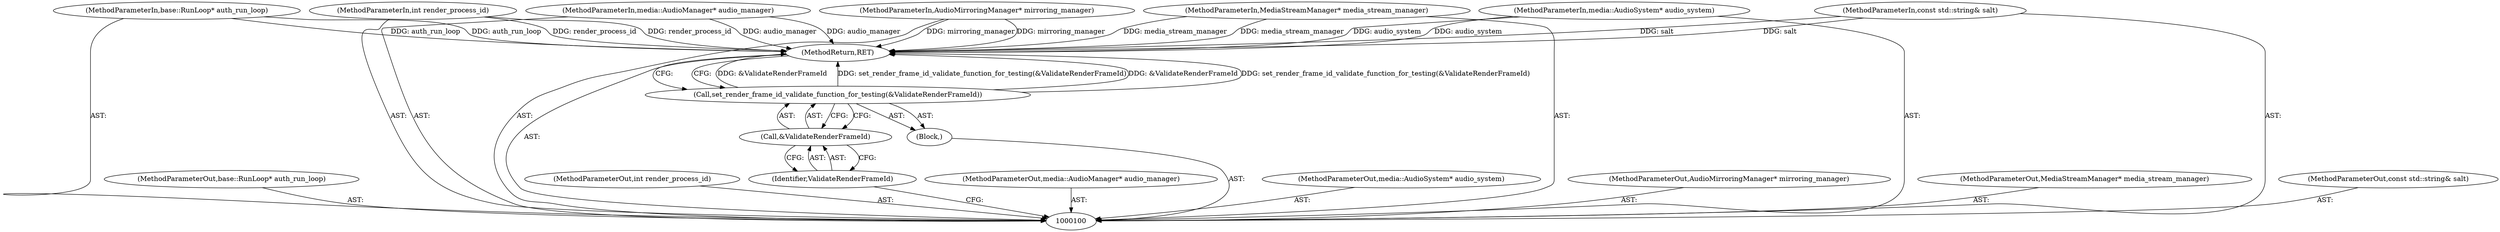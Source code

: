 digraph "0_Chrome_04ff52bb66284467ccb43d90800013b89ee8db75_5" {
"1000101" [label="(MethodParameterIn,base::RunLoop* auth_run_loop)"];
"1000131" [label="(MethodParameterOut,base::RunLoop* auth_run_loop)"];
"1000112" [label="(MethodReturn,RET)"];
"1000108" [label="(Block,)"];
"1000109" [label="(Call,set_render_frame_id_validate_function_for_testing(&ValidateRenderFrameId))"];
"1000110" [label="(Call,&ValidateRenderFrameId)"];
"1000111" [label="(Identifier,ValidateRenderFrameId)"];
"1000102" [label="(MethodParameterIn,int render_process_id)"];
"1000132" [label="(MethodParameterOut,int render_process_id)"];
"1000103" [label="(MethodParameterIn,media::AudioManager* audio_manager)"];
"1000133" [label="(MethodParameterOut,media::AudioManager* audio_manager)"];
"1000104" [label="(MethodParameterIn,media::AudioSystem* audio_system)"];
"1000134" [label="(MethodParameterOut,media::AudioSystem* audio_system)"];
"1000105" [label="(MethodParameterIn,AudioMirroringManager* mirroring_manager)"];
"1000135" [label="(MethodParameterOut,AudioMirroringManager* mirroring_manager)"];
"1000106" [label="(MethodParameterIn,MediaStreamManager* media_stream_manager)"];
"1000136" [label="(MethodParameterOut,MediaStreamManager* media_stream_manager)"];
"1000107" [label="(MethodParameterIn,const std::string& salt)"];
"1000137" [label="(MethodParameterOut,const std::string& salt)"];
"1000101" -> "1000100"  [label="AST: "];
"1000101" -> "1000112"  [label="DDG: auth_run_loop"];
"1000131" -> "1000100"  [label="AST: "];
"1000112" -> "1000100"  [label="AST: "];
"1000112" -> "1000109"  [label="CFG: "];
"1000107" -> "1000112"  [label="DDG: salt"];
"1000104" -> "1000112"  [label="DDG: audio_system"];
"1000105" -> "1000112"  [label="DDG: mirroring_manager"];
"1000103" -> "1000112"  [label="DDG: audio_manager"];
"1000102" -> "1000112"  [label="DDG: render_process_id"];
"1000101" -> "1000112"  [label="DDG: auth_run_loop"];
"1000109" -> "1000112"  [label="DDG: &ValidateRenderFrameId"];
"1000109" -> "1000112"  [label="DDG: set_render_frame_id_validate_function_for_testing(&ValidateRenderFrameId)"];
"1000106" -> "1000112"  [label="DDG: media_stream_manager"];
"1000108" -> "1000100"  [label="AST: "];
"1000109" -> "1000108"  [label="AST: "];
"1000109" -> "1000108"  [label="AST: "];
"1000109" -> "1000110"  [label="CFG: "];
"1000110" -> "1000109"  [label="AST: "];
"1000112" -> "1000109"  [label="CFG: "];
"1000109" -> "1000112"  [label="DDG: &ValidateRenderFrameId"];
"1000109" -> "1000112"  [label="DDG: set_render_frame_id_validate_function_for_testing(&ValidateRenderFrameId)"];
"1000110" -> "1000109"  [label="AST: "];
"1000110" -> "1000111"  [label="CFG: "];
"1000111" -> "1000110"  [label="AST: "];
"1000109" -> "1000110"  [label="CFG: "];
"1000111" -> "1000110"  [label="AST: "];
"1000111" -> "1000100"  [label="CFG: "];
"1000110" -> "1000111"  [label="CFG: "];
"1000102" -> "1000100"  [label="AST: "];
"1000102" -> "1000112"  [label="DDG: render_process_id"];
"1000132" -> "1000100"  [label="AST: "];
"1000103" -> "1000100"  [label="AST: "];
"1000103" -> "1000112"  [label="DDG: audio_manager"];
"1000133" -> "1000100"  [label="AST: "];
"1000104" -> "1000100"  [label="AST: "];
"1000104" -> "1000112"  [label="DDG: audio_system"];
"1000134" -> "1000100"  [label="AST: "];
"1000105" -> "1000100"  [label="AST: "];
"1000105" -> "1000112"  [label="DDG: mirroring_manager"];
"1000135" -> "1000100"  [label="AST: "];
"1000106" -> "1000100"  [label="AST: "];
"1000106" -> "1000112"  [label="DDG: media_stream_manager"];
"1000136" -> "1000100"  [label="AST: "];
"1000107" -> "1000100"  [label="AST: "];
"1000107" -> "1000112"  [label="DDG: salt"];
"1000137" -> "1000100"  [label="AST: "];
}
